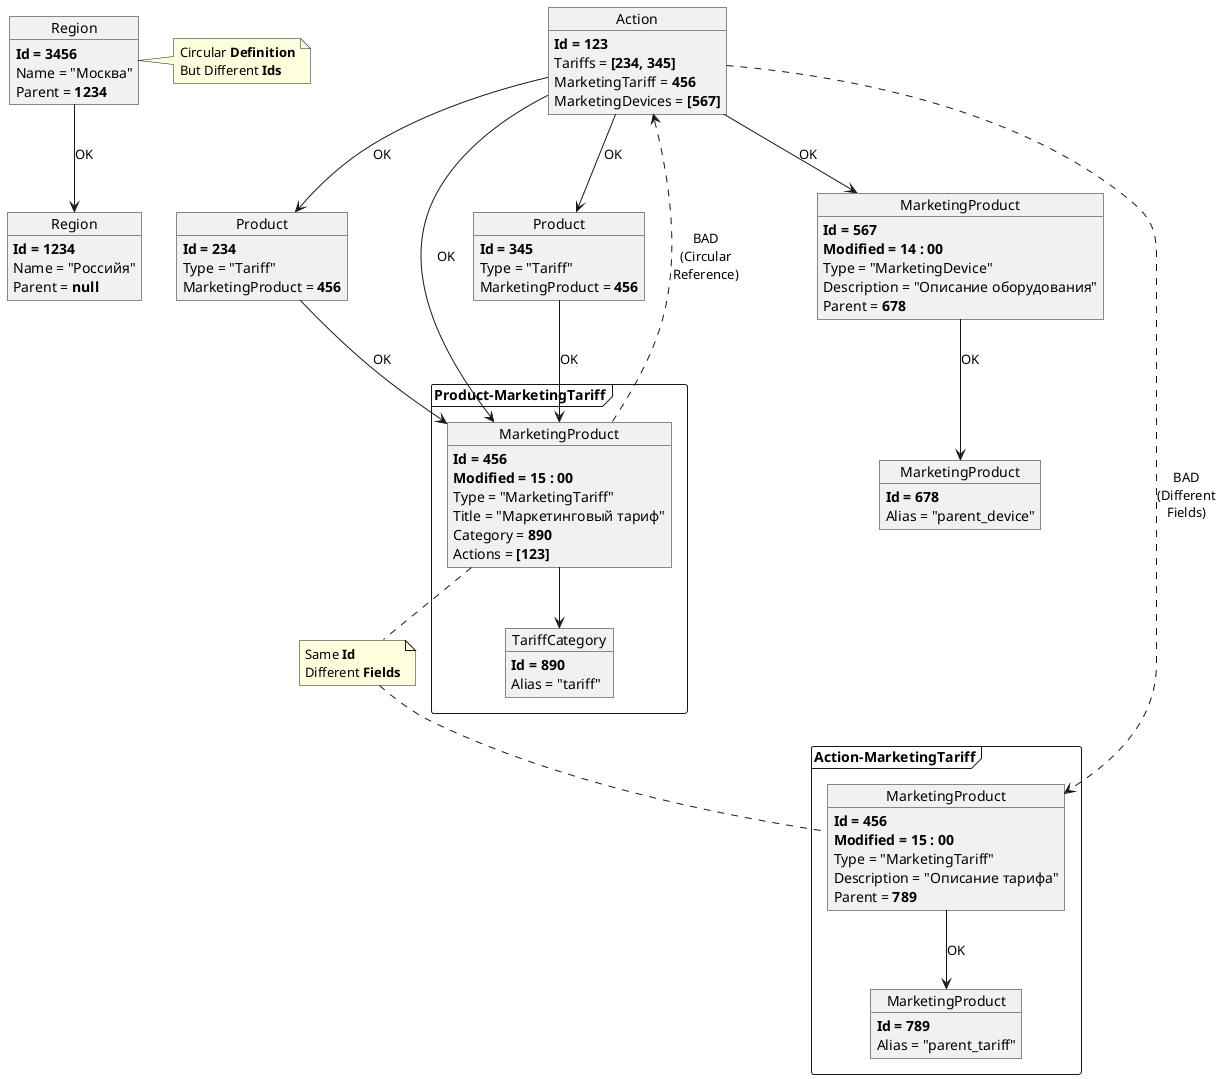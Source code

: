 @startuml AllowedRelations

object Action {
  <b>Id = 123
  Tariffs = <b>[234, 345]
  MarketingTariff = <b>456
  MarketingDevices = <b>[567]
}

object "Product" as Tariff1 {
  <b>Id = 234
  Type = "Tariff"
  MarketingProduct = <b>456
}

object "Product" as Tariff2 {
  <b>Id = 345
  Type = "Tariff"
  MarketingProduct = <b>456
}

package "Product-MarketingTariff" <<Frame>> {
  object "MarketingProduct" as MarketingTariff {
    <b>Id = 456
    <b>Modified = 15 : 00
    Type = "MarketingTariff"
    Title = "Маркетинговый тариф"
    Category = <b>890
    Actions = <b>[123]
  }

  object TariffCategory {
    <b>Id = 890
    Alias = "tariff"
  }
}



package "Action-MarketingTariff" <<Frame>> {
  object "MarketingProduct" as MarketingTariff1 {
    <b>Id = 456
    <b>Modified = 15 : 00
    Type = "MarketingTariff"
    Description = "Описание тарифа"
    Parent = <b>789
  }

  object "MarketingProduct" as MarketingTariffParent {
    <b>Id = 789
    Alias = "parent_tariff"
  }
}

object "MarketingProduct" as MarketingDevice {
  <b>Id = 567
  <b>Modified = 14 : 00
  Type = "MarketingDevice"
  Description = "Описание оборудования"
  Parent = <b>678
}

object "MarketingProduct" as MarketingDeviceParent {
  <b>Id = 678
  Alias = "parent_device"
}



Action --> Tariff1 : OK
Action --> Tariff2 : OK
Action --> MarketingTariff : OK
Action ..> MarketingTariff1 : BAD\n(Different\nFields)
Tariff1 --> MarketingTariff : OK
Tariff2 --> MarketingTariff : OK
Action --> MarketingDevice : OK
MarketingTariff --> TariffCategory
MarketingTariff ..> Action: BAD\n(Circular\nReference)
MarketingDevice --> MarketingDeviceParent : OK
MarketingTariff1 --> MarketingTariffParent : OK

note "Same <b>Id</b>\nDifferent <b>Fields</b>" as Note
MarketingTariff .. Note
Note .. MarketingTariff1

object "Region" as ParentRegion {
  <b>Id = 1234
  Name = "Российя"
  Parent = <b>null
}

object "Region" as ChildRegion {
  <b>Id = 3456
  Name = "Москва"
  Parent = <b>1234
}

ChildRegion --> ParentRegion : OK
note right of ChildRegion
  Circular <b>Definition
  But Different <b>Ids
endnote

@enduml